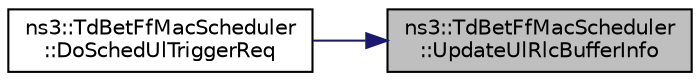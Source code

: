 digraph "ns3::TdBetFfMacScheduler::UpdateUlRlcBufferInfo"
{
 // LATEX_PDF_SIZE
  edge [fontname="Helvetica",fontsize="10",labelfontname="Helvetica",labelfontsize="10"];
  node [fontname="Helvetica",fontsize="10",shape=record];
  rankdir="RL";
  Node1 [label="ns3::TdBetFfMacScheduler\l::UpdateUlRlcBufferInfo",height=0.2,width=0.4,color="black", fillcolor="grey75", style="filled", fontcolor="black",tooltip="Update UL RLC buffer info function."];
  Node1 -> Node2 [dir="back",color="midnightblue",fontsize="10",style="solid",fontname="Helvetica"];
  Node2 [label="ns3::TdBetFfMacScheduler\l::DoSchedUlTriggerReq",height=0.2,width=0.4,color="black", fillcolor="white", style="filled",URL="$classns3_1_1_td_bet_ff_mac_scheduler.html#a8c4cf354e6ee7d52a6f2c566f47cf054",tooltip="Sched UL trigger request."];
}
